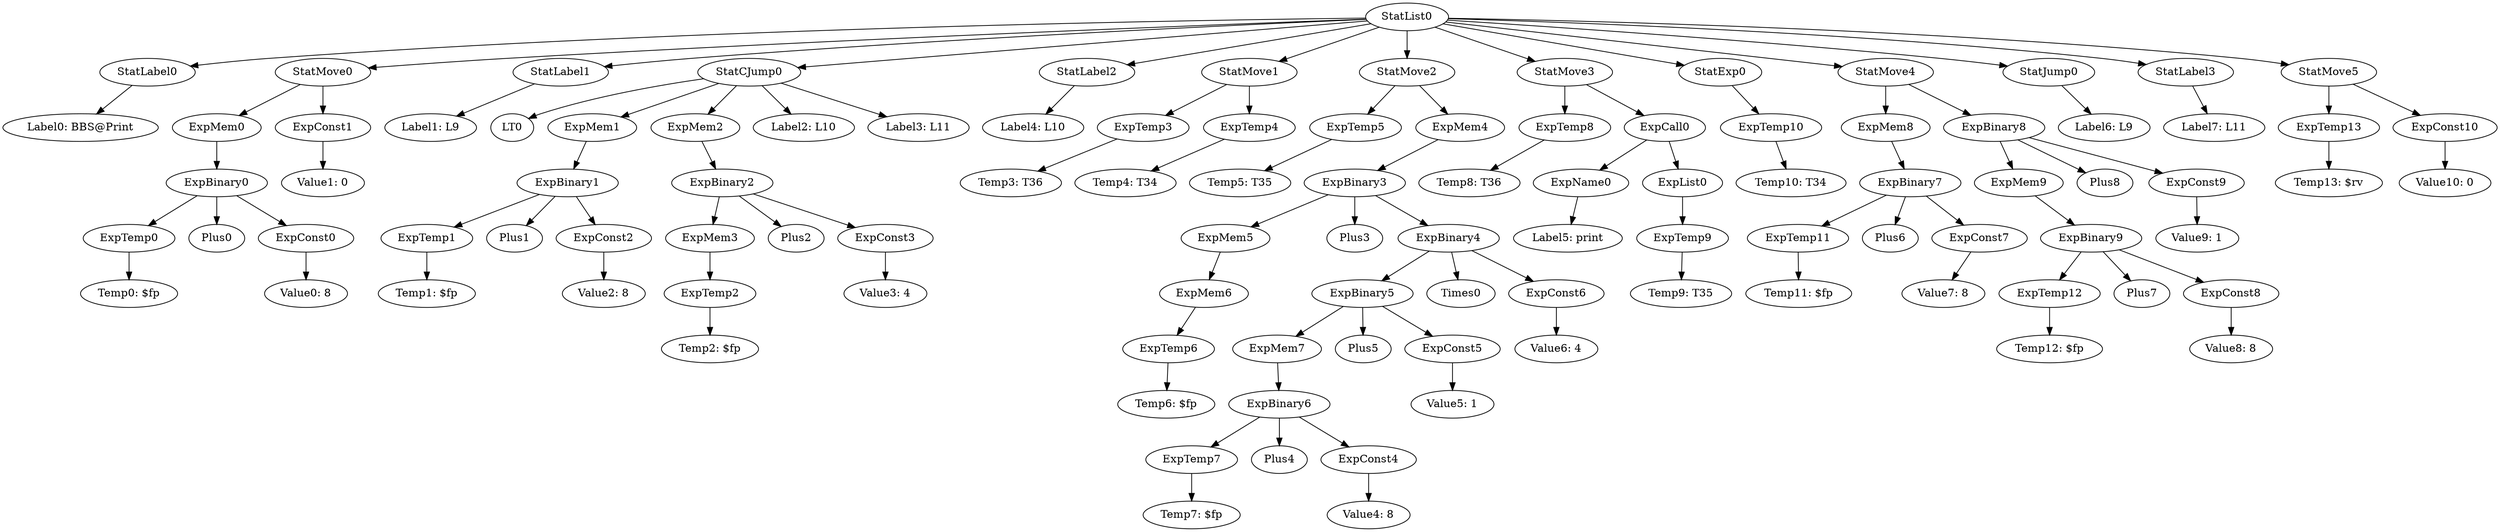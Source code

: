 digraph {
	ordering = out;
	ExpTemp13 -> "Temp13: $rv";
	StatJump0 -> "Label6: L9";
	ExpBinary8 -> ExpMem9;
	ExpBinary8 -> Plus8;
	ExpBinary8 -> ExpConst9;
	ExpConst10 -> "Value10: 0";
	StatMove4 -> ExpMem8;
	StatMove4 -> ExpBinary8;
	ExpMem8 -> ExpBinary7;
	ExpConst7 -> "Value7: 8";
	ExpTemp3 -> "Temp3: T36";
	StatLabel2 -> "Label4: L10";
	ExpTemp2 -> "Temp2: $fp";
	ExpTemp10 -> "Temp10: T34";
	ExpConst3 -> "Value3: 4";
	ExpTemp1 -> "Temp1: $fp";
	ExpTemp5 -> "Temp5: T35";
	ExpBinary0 -> ExpTemp0;
	ExpBinary0 -> Plus0;
	ExpBinary0 -> ExpConst0;
	ExpMem4 -> ExpBinary3;
	StatMove0 -> ExpMem0;
	StatMove0 -> ExpConst1;
	ExpTemp12 -> "Temp12: $fp";
	ExpMem2 -> ExpBinary2;
	StatLabel1 -> "Label1: L9";
	ExpCall0 -> ExpName0;
	ExpCall0 -> ExpList0;
	ExpMem7 -> ExpBinary6;
	StatList0 -> StatLabel0;
	StatList0 -> StatMove0;
	StatList0 -> StatLabel1;
	StatList0 -> StatCJump0;
	StatList0 -> StatLabel2;
	StatList0 -> StatMove1;
	StatList0 -> StatMove2;
	StatList0 -> StatMove3;
	StatList0 -> StatExp0;
	StatList0 -> StatMove4;
	StatList0 -> StatJump0;
	StatList0 -> StatLabel3;
	StatList0 -> StatMove5;
	ExpMem3 -> ExpTemp2;
	ExpBinary1 -> ExpTemp1;
	ExpBinary1 -> Plus1;
	ExpBinary1 -> ExpConst2;
	ExpMem0 -> ExpBinary0;
	ExpBinary6 -> ExpTemp7;
	ExpBinary6 -> Plus4;
	ExpBinary6 -> ExpConst4;
	StatMove1 -> ExpTemp3;
	StatMove1 -> ExpTemp4;
	ExpBinary2 -> ExpMem3;
	ExpBinary2 -> Plus2;
	ExpBinary2 -> ExpConst3;
	StatLabel0 -> "Label0: BBS@Print";
	ExpMem5 -> ExpMem6;
	ExpBinary7 -> ExpTemp11;
	ExpBinary7 -> Plus6;
	ExpBinary7 -> ExpConst7;
	ExpTemp8 -> "Temp8: T36";
	ExpConst1 -> "Value1: 0";
	ExpTemp4 -> "Temp4: T34";
	ExpTemp0 -> "Temp0: $fp";
	ExpTemp7 -> "Temp7: $fp";
	StatMove2 -> ExpTemp5;
	StatMove2 -> ExpMem4;
	ExpTemp6 -> "Temp6: $fp";
	ExpMem6 -> ExpTemp6;
	ExpConst2 -> "Value2: 8";
	ExpBinary3 -> ExpMem5;
	ExpBinary3 -> Plus3;
	ExpBinary3 -> ExpBinary4;
	StatMove5 -> ExpTemp13;
	StatMove5 -> ExpConst10;
	ExpConst5 -> "Value5: 1";
	StatLabel3 -> "Label7: L11";
	ExpConst8 -> "Value8: 8";
	ExpConst4 -> "Value4: 8";
	ExpTemp11 -> "Temp11: $fp";
	StatExp0 -> ExpTemp10;
	ExpConst9 -> "Value9: 1";
	ExpBinary5 -> ExpMem7;
	ExpBinary5 -> Plus5;
	ExpBinary5 -> ExpConst5;
	ExpConst0 -> "Value0: 8";
	ExpBinary4 -> ExpBinary5;
	ExpBinary4 -> Times0;
	ExpBinary4 -> ExpConst6;
	ExpMem9 -> ExpBinary9;
	ExpMem1 -> ExpBinary1;
	ExpConst6 -> "Value6: 4";
	StatMove3 -> ExpTemp8;
	StatMove3 -> ExpCall0;
	ExpName0 -> "Label5: print";
	ExpBinary9 -> ExpTemp12;
	ExpBinary9 -> Plus7;
	ExpBinary9 -> ExpConst8;
	ExpTemp9 -> "Temp9: T35";
	StatCJump0 -> LT0;
	StatCJump0 -> ExpMem1;
	StatCJump0 -> ExpMem2;
	StatCJump0 -> "Label2: L10";
	StatCJump0 -> "Label3: L11";
	ExpList0 -> ExpTemp9;
}

